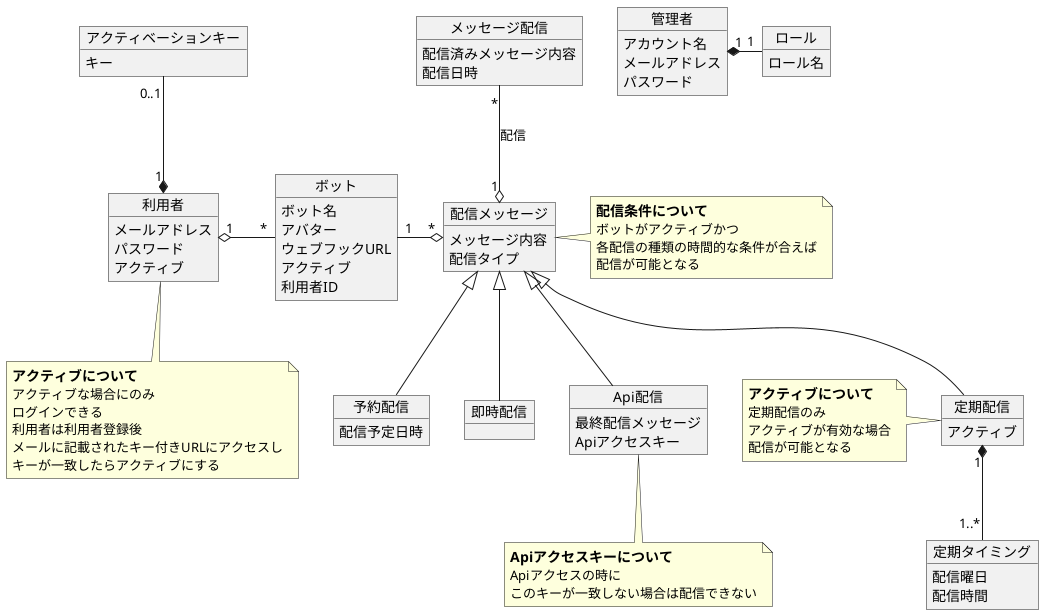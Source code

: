 @startuml model

object ボット {
    ボット名
    アバター
    ウェブフックURL
    アクティブ
    利用者ID
}
object 配信メッセージ {
    メッセージ内容
    配信タイプ
}
note right
=== 配信条件について
ボットがアクティブかつ
各配信の種類の時間的な条件が合えば
配信が可能となる
end note
object 予約配信 {
    配信予定日時
}
object 定期配信 {
    アクティブ
}
note left
=== アクティブについて
定期配信のみ
アクティブが有効な場合
配信が可能となる
end note
object 即時配信 {
}
object 定期タイミング {
    配信曜日
    配信時間
}
object Api配信 {
    最終配信メッセージ
    Apiアクセスキー
}
note bottom
=== Apiアクセスキーについて
Apiアクセスの時に
このキーが一致しない場合は配信できない
end note
object 管理者 {
    アカウント名
    メールアドレス
    パスワード
}
object メッセージ配信 {
    配信済みメッセージ内容
    配信日時
}
object ロール {
    ロール名
}
object 利用者 {
    メールアドレス
    パスワード
    アクティブ
}
note bottom
=== アクティブについて
アクティブな場合にのみ
ログインできる
利用者は利用者登録後
メールに記載されたキー付きURLにアクセスし
キーが一致したらアクティブにする
end note
object アクティベーションキー {
    キー
}

アクティベーションキー "0..1" --* "1" 利用者
利用者 "1" o- "*" ボット
ボット "1" -o "*" 配信メッセージ
配信メッセージ <|-- 即時配信
配信メッセージ <|-- 予約配信
配信メッセージ <|-- 定期配信
配信メッセージ <|-- Api配信
定期配信 "1" *-- "1..*" 定期タイミング
メッセージ配信 "*" --o "1" 配信メッセージ : 配信

管理者 "1" *- "1" ロール

@enduml
